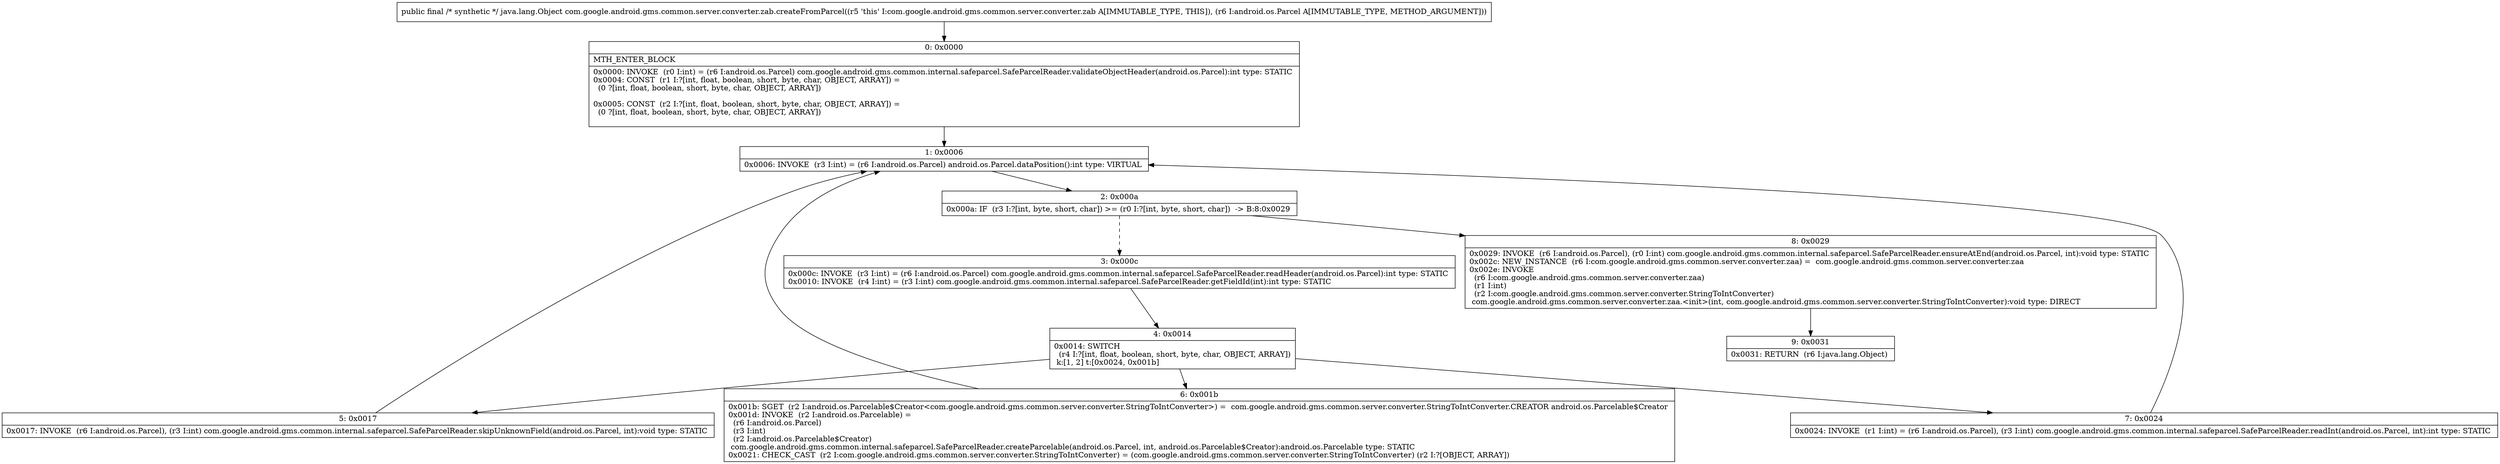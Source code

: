 digraph "CFG forcom.google.android.gms.common.server.converter.zab.createFromParcel(Landroid\/os\/Parcel;)Ljava\/lang\/Object;" {
Node_0 [shape=record,label="{0\:\ 0x0000|MTH_ENTER_BLOCK\l|0x0000: INVOKE  (r0 I:int) = (r6 I:android.os.Parcel) com.google.android.gms.common.internal.safeparcel.SafeParcelReader.validateObjectHeader(android.os.Parcel):int type: STATIC \l0x0004: CONST  (r1 I:?[int, float, boolean, short, byte, char, OBJECT, ARRAY]) = \l  (0 ?[int, float, boolean, short, byte, char, OBJECT, ARRAY])\l \l0x0005: CONST  (r2 I:?[int, float, boolean, short, byte, char, OBJECT, ARRAY]) = \l  (0 ?[int, float, boolean, short, byte, char, OBJECT, ARRAY])\l \l}"];
Node_1 [shape=record,label="{1\:\ 0x0006|0x0006: INVOKE  (r3 I:int) = (r6 I:android.os.Parcel) android.os.Parcel.dataPosition():int type: VIRTUAL \l}"];
Node_2 [shape=record,label="{2\:\ 0x000a|0x000a: IF  (r3 I:?[int, byte, short, char]) \>= (r0 I:?[int, byte, short, char])  \-\> B:8:0x0029 \l}"];
Node_3 [shape=record,label="{3\:\ 0x000c|0x000c: INVOKE  (r3 I:int) = (r6 I:android.os.Parcel) com.google.android.gms.common.internal.safeparcel.SafeParcelReader.readHeader(android.os.Parcel):int type: STATIC \l0x0010: INVOKE  (r4 I:int) = (r3 I:int) com.google.android.gms.common.internal.safeparcel.SafeParcelReader.getFieldId(int):int type: STATIC \l}"];
Node_4 [shape=record,label="{4\:\ 0x0014|0x0014: SWITCH  \l  (r4 I:?[int, float, boolean, short, byte, char, OBJECT, ARRAY])\l k:[1, 2] t:[0x0024, 0x001b] \l}"];
Node_5 [shape=record,label="{5\:\ 0x0017|0x0017: INVOKE  (r6 I:android.os.Parcel), (r3 I:int) com.google.android.gms.common.internal.safeparcel.SafeParcelReader.skipUnknownField(android.os.Parcel, int):void type: STATIC \l}"];
Node_6 [shape=record,label="{6\:\ 0x001b|0x001b: SGET  (r2 I:android.os.Parcelable$Creator\<com.google.android.gms.common.server.converter.StringToIntConverter\>) =  com.google.android.gms.common.server.converter.StringToIntConverter.CREATOR android.os.Parcelable$Creator \l0x001d: INVOKE  (r2 I:android.os.Parcelable) = \l  (r6 I:android.os.Parcel)\l  (r3 I:int)\l  (r2 I:android.os.Parcelable$Creator)\l com.google.android.gms.common.internal.safeparcel.SafeParcelReader.createParcelable(android.os.Parcel, int, android.os.Parcelable$Creator):android.os.Parcelable type: STATIC \l0x0021: CHECK_CAST  (r2 I:com.google.android.gms.common.server.converter.StringToIntConverter) = (com.google.android.gms.common.server.converter.StringToIntConverter) (r2 I:?[OBJECT, ARRAY]) \l}"];
Node_7 [shape=record,label="{7\:\ 0x0024|0x0024: INVOKE  (r1 I:int) = (r6 I:android.os.Parcel), (r3 I:int) com.google.android.gms.common.internal.safeparcel.SafeParcelReader.readInt(android.os.Parcel, int):int type: STATIC \l}"];
Node_8 [shape=record,label="{8\:\ 0x0029|0x0029: INVOKE  (r6 I:android.os.Parcel), (r0 I:int) com.google.android.gms.common.internal.safeparcel.SafeParcelReader.ensureAtEnd(android.os.Parcel, int):void type: STATIC \l0x002c: NEW_INSTANCE  (r6 I:com.google.android.gms.common.server.converter.zaa) =  com.google.android.gms.common.server.converter.zaa \l0x002e: INVOKE  \l  (r6 I:com.google.android.gms.common.server.converter.zaa)\l  (r1 I:int)\l  (r2 I:com.google.android.gms.common.server.converter.StringToIntConverter)\l com.google.android.gms.common.server.converter.zaa.\<init\>(int, com.google.android.gms.common.server.converter.StringToIntConverter):void type: DIRECT \l}"];
Node_9 [shape=record,label="{9\:\ 0x0031|0x0031: RETURN  (r6 I:java.lang.Object) \l}"];
MethodNode[shape=record,label="{public final \/* synthetic *\/ java.lang.Object com.google.android.gms.common.server.converter.zab.createFromParcel((r5 'this' I:com.google.android.gms.common.server.converter.zab A[IMMUTABLE_TYPE, THIS]), (r6 I:android.os.Parcel A[IMMUTABLE_TYPE, METHOD_ARGUMENT])) }"];
MethodNode -> Node_0;
Node_0 -> Node_1;
Node_1 -> Node_2;
Node_2 -> Node_3[style=dashed];
Node_2 -> Node_8;
Node_3 -> Node_4;
Node_4 -> Node_5;
Node_4 -> Node_6;
Node_4 -> Node_7;
Node_5 -> Node_1;
Node_6 -> Node_1;
Node_7 -> Node_1;
Node_8 -> Node_9;
}

